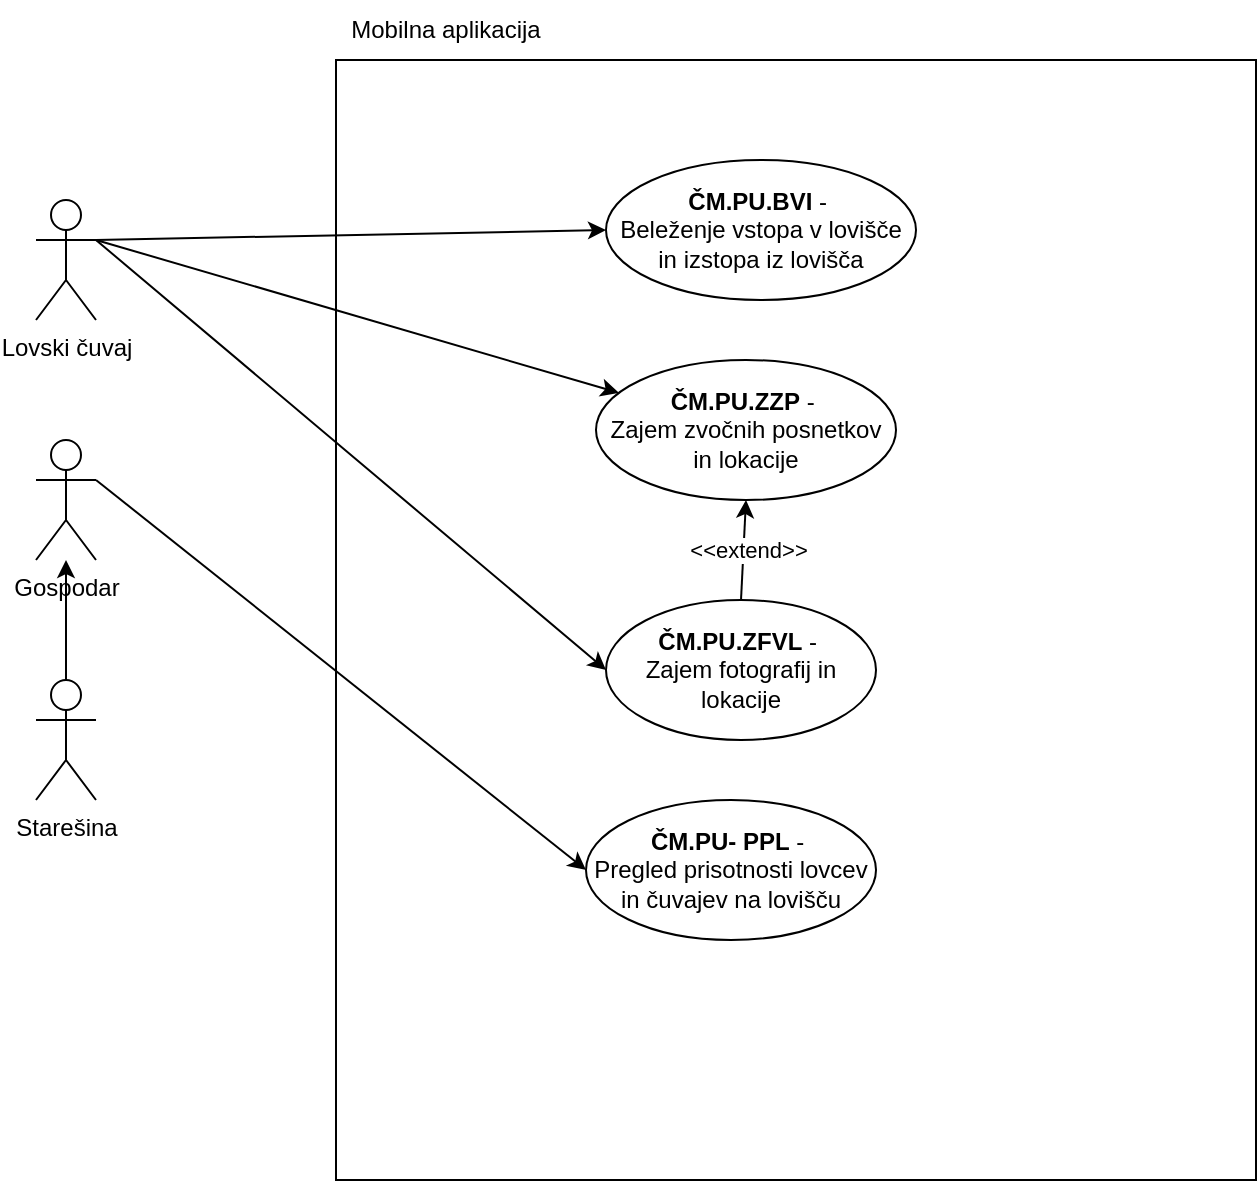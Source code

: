 <mxfile version="26.1.1">
  <diagram name="Page-1" id="8OMrN8JgvEGGaY8blV8X">
    <mxGraphModel dx="1354" dy="600" grid="1" gridSize="10" guides="1" tooltips="1" connect="1" arrows="1" fold="1" page="1" pageScale="1" pageWidth="827" pageHeight="1169" math="0" shadow="0">
      <root>
        <mxCell id="0" />
        <mxCell id="1" parent="0" />
        <mxCell id="3p3-Dvi5GFgsdkGWm4ts-1" value="" style="rounded=0;whiteSpace=wrap;html=1;" parent="1" vertex="1">
          <mxGeometry x="220" y="60" width="460" height="560" as="geometry" />
        </mxCell>
        <mxCell id="3p3-Dvi5GFgsdkGWm4ts-2" value="Lovski čuvaj" style="shape=umlActor;verticalLabelPosition=bottom;verticalAlign=top;html=1;outlineConnect=0;" parent="1" vertex="1">
          <mxGeometry x="70" y="130" width="30" height="60" as="geometry" />
        </mxCell>
        <mxCell id="3p3-Dvi5GFgsdkGWm4ts-3" value="Starešina" style="shape=umlActor;verticalLabelPosition=bottom;verticalAlign=top;html=1;outlineConnect=0;" parent="1" vertex="1">
          <mxGeometry x="70" y="370" width="30" height="60" as="geometry" />
        </mxCell>
        <mxCell id="3p3-Dvi5GFgsdkGWm4ts-4" value="Gospodar" style="shape=umlActor;verticalLabelPosition=bottom;verticalAlign=top;html=1;outlineConnect=0;" parent="1" vertex="1">
          <mxGeometry x="70" y="250" width="30" height="60" as="geometry" />
        </mxCell>
        <mxCell id="3p3-Dvi5GFgsdkGWm4ts-5" value="&lt;b&gt;ČM.PU.ZZP&lt;/b&gt; -&amp;nbsp;&lt;div&gt;Zajem zvočnih posnetkov in lokacije&lt;/div&gt;" style="ellipse;whiteSpace=wrap;html=1;" parent="1" vertex="1">
          <mxGeometry x="350" y="210" width="150" height="70" as="geometry" />
        </mxCell>
        <mxCell id="3p3-Dvi5GFgsdkGWm4ts-6" value="" style="endArrow=classic;html=1;rounded=0;exitX=1;exitY=0.333;exitDx=0;exitDy=0;exitPerimeter=0;" parent="1" source="3p3-Dvi5GFgsdkGWm4ts-2" target="3p3-Dvi5GFgsdkGWm4ts-5" edge="1">
          <mxGeometry width="50" height="50" relative="1" as="geometry">
            <mxPoint x="410" y="360" as="sourcePoint" />
            <mxPoint x="460" y="310" as="targetPoint" />
          </mxGeometry>
        </mxCell>
        <mxCell id="3p3-Dvi5GFgsdkGWm4ts-7" value="&lt;b&gt;ČM.PU.ZFVL&lt;/b&gt; -&amp;nbsp;&lt;div&gt;Zajem fotografij in lokacije&lt;/div&gt;" style="ellipse;whiteSpace=wrap;html=1;" parent="1" vertex="1">
          <mxGeometry x="355" y="330" width="135" height="70" as="geometry" />
        </mxCell>
        <mxCell id="3p3-Dvi5GFgsdkGWm4ts-8" value="" style="endArrow=classic;html=1;rounded=0;entryX=0;entryY=0.5;entryDx=0;entryDy=0;" parent="1" target="3p3-Dvi5GFgsdkGWm4ts-7" edge="1">
          <mxGeometry width="50" height="50" relative="1" as="geometry">
            <mxPoint x="100" y="150" as="sourcePoint" />
            <mxPoint x="311" y="136" as="targetPoint" />
          </mxGeometry>
        </mxCell>
        <mxCell id="3p3-Dvi5GFgsdkGWm4ts-9" value="Mobilna aplikacija" style="text;html=1;align=center;verticalAlign=middle;whiteSpace=wrap;rounded=0;" parent="1" vertex="1">
          <mxGeometry x="220" y="30" width="110" height="30" as="geometry" />
        </mxCell>
        <mxCell id="3p3-Dvi5GFgsdkGWm4ts-10" value="&lt;b&gt;ČM.PU- PPL&lt;/b&gt; -&amp;nbsp;&lt;div&gt;Pregled prisotnosti lovcev in čuvajev na lovišču&lt;/div&gt;" style="ellipse;whiteSpace=wrap;html=1;" parent="1" vertex="1">
          <mxGeometry x="345" y="430" width="145" height="70" as="geometry" />
        </mxCell>
        <mxCell id="3p3-Dvi5GFgsdkGWm4ts-11" value="" style="endArrow=classic;html=1;rounded=0;exitX=1;exitY=0.333;exitDx=0;exitDy=0;exitPerimeter=0;entryX=0;entryY=0.5;entryDx=0;entryDy=0;" parent="1" source="3p3-Dvi5GFgsdkGWm4ts-4" target="3p3-Dvi5GFgsdkGWm4ts-10" edge="1">
          <mxGeometry width="50" height="50" relative="1" as="geometry">
            <mxPoint x="410" y="360" as="sourcePoint" />
            <mxPoint x="460" y="310" as="targetPoint" />
          </mxGeometry>
        </mxCell>
        <mxCell id="3p3-Dvi5GFgsdkGWm4ts-12" value="" style="endArrow=classic;html=1;rounded=0;exitX=0.5;exitY=0;exitDx=0;exitDy=0;exitPerimeter=0;" parent="1" source="3p3-Dvi5GFgsdkGWm4ts-3" target="3p3-Dvi5GFgsdkGWm4ts-4" edge="1">
          <mxGeometry width="50" height="50" relative="1" as="geometry">
            <mxPoint x="410" y="340" as="sourcePoint" />
            <mxPoint x="460" y="290" as="targetPoint" />
          </mxGeometry>
        </mxCell>
        <mxCell id="3p3-Dvi5GFgsdkGWm4ts-13" value="&lt;b&gt;ČM.PU.BVI&lt;/b&gt; -&amp;nbsp;&lt;div&gt;Beleženje vstopa v lovišče in izstopa iz lovišča&lt;/div&gt;" style="ellipse;whiteSpace=wrap;html=1;" parent="1" vertex="1">
          <mxGeometry x="355" y="110" width="155" height="70" as="geometry" />
        </mxCell>
        <mxCell id="3p3-Dvi5GFgsdkGWm4ts-14" value="" style="endArrow=classic;html=1;rounded=0;entryX=0;entryY=0.5;entryDx=0;entryDy=0;" parent="1" target="3p3-Dvi5GFgsdkGWm4ts-13" edge="1">
          <mxGeometry width="50" height="50" relative="1" as="geometry">
            <mxPoint x="100" y="150" as="sourcePoint" />
            <mxPoint x="321" y="217" as="targetPoint" />
          </mxGeometry>
        </mxCell>
        <mxCell id="3p3-Dvi5GFgsdkGWm4ts-15" value="" style="endArrow=classic;html=1;rounded=0;exitX=0.5;exitY=0;exitDx=0;exitDy=0;entryX=0.5;entryY=1;entryDx=0;entryDy=0;" parent="1" source="3p3-Dvi5GFgsdkGWm4ts-7" target="3p3-Dvi5GFgsdkGWm4ts-5" edge="1">
          <mxGeometry width="50" height="50" relative="1" as="geometry">
            <mxPoint x="420" y="330" as="sourcePoint" />
            <mxPoint x="470" y="280" as="targetPoint" />
          </mxGeometry>
        </mxCell>
        <mxCell id="3p3-Dvi5GFgsdkGWm4ts-16" value="&amp;lt;&amp;lt;extend&amp;gt;&amp;gt;" style="edgeLabel;html=1;align=center;verticalAlign=middle;resizable=0;points=[];" parent="3p3-Dvi5GFgsdkGWm4ts-15" vertex="1" connectable="0">
          <mxGeometry y="-2" relative="1" as="geometry">
            <mxPoint as="offset" />
          </mxGeometry>
        </mxCell>
      </root>
    </mxGraphModel>
  </diagram>
</mxfile>
